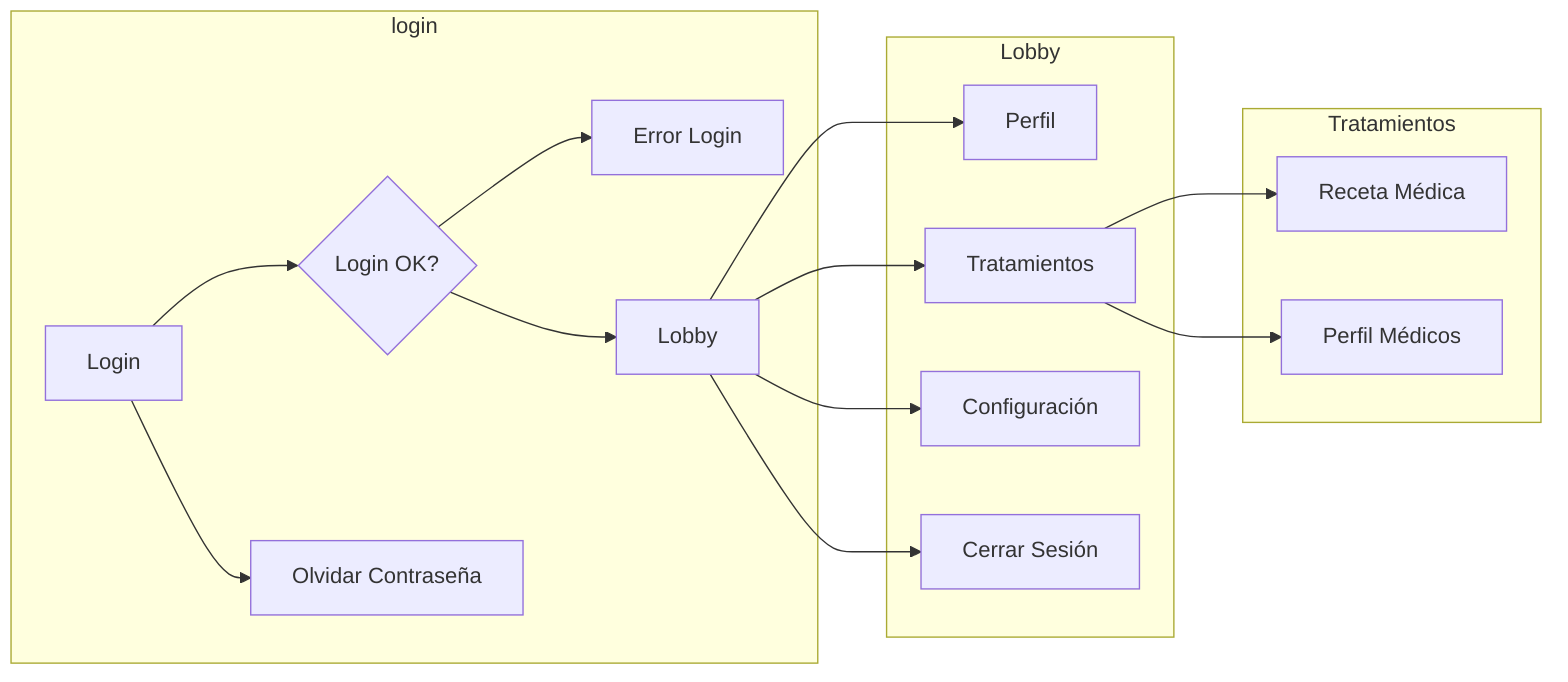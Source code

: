 flowchart LR
    subgraph login
        A[Login] --> B{Login OK?}
        B --> D[Error Login]
        B --> C[Lobby]
        A --> N[Olvidar Contraseña]
    end

    subgraph Lobby
        C --> H[Perfil]
        C --> J[Tratamientos]
        C --> L[Configuración]
        C --> M[Cerrar Sesión]
    end

    subgraph Tratamientos
        J --> O[Receta Médica]
        J --> P[Perfil Médicos]
    end